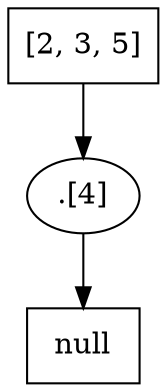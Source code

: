 digraph G {
    v1 [label = "[2, 3, 5]", shape = "rect"];
    v2 [label = "null", shape = "rect"];
    filter [label = ".[4]"];

    v1 -> filter -> v2;
}
